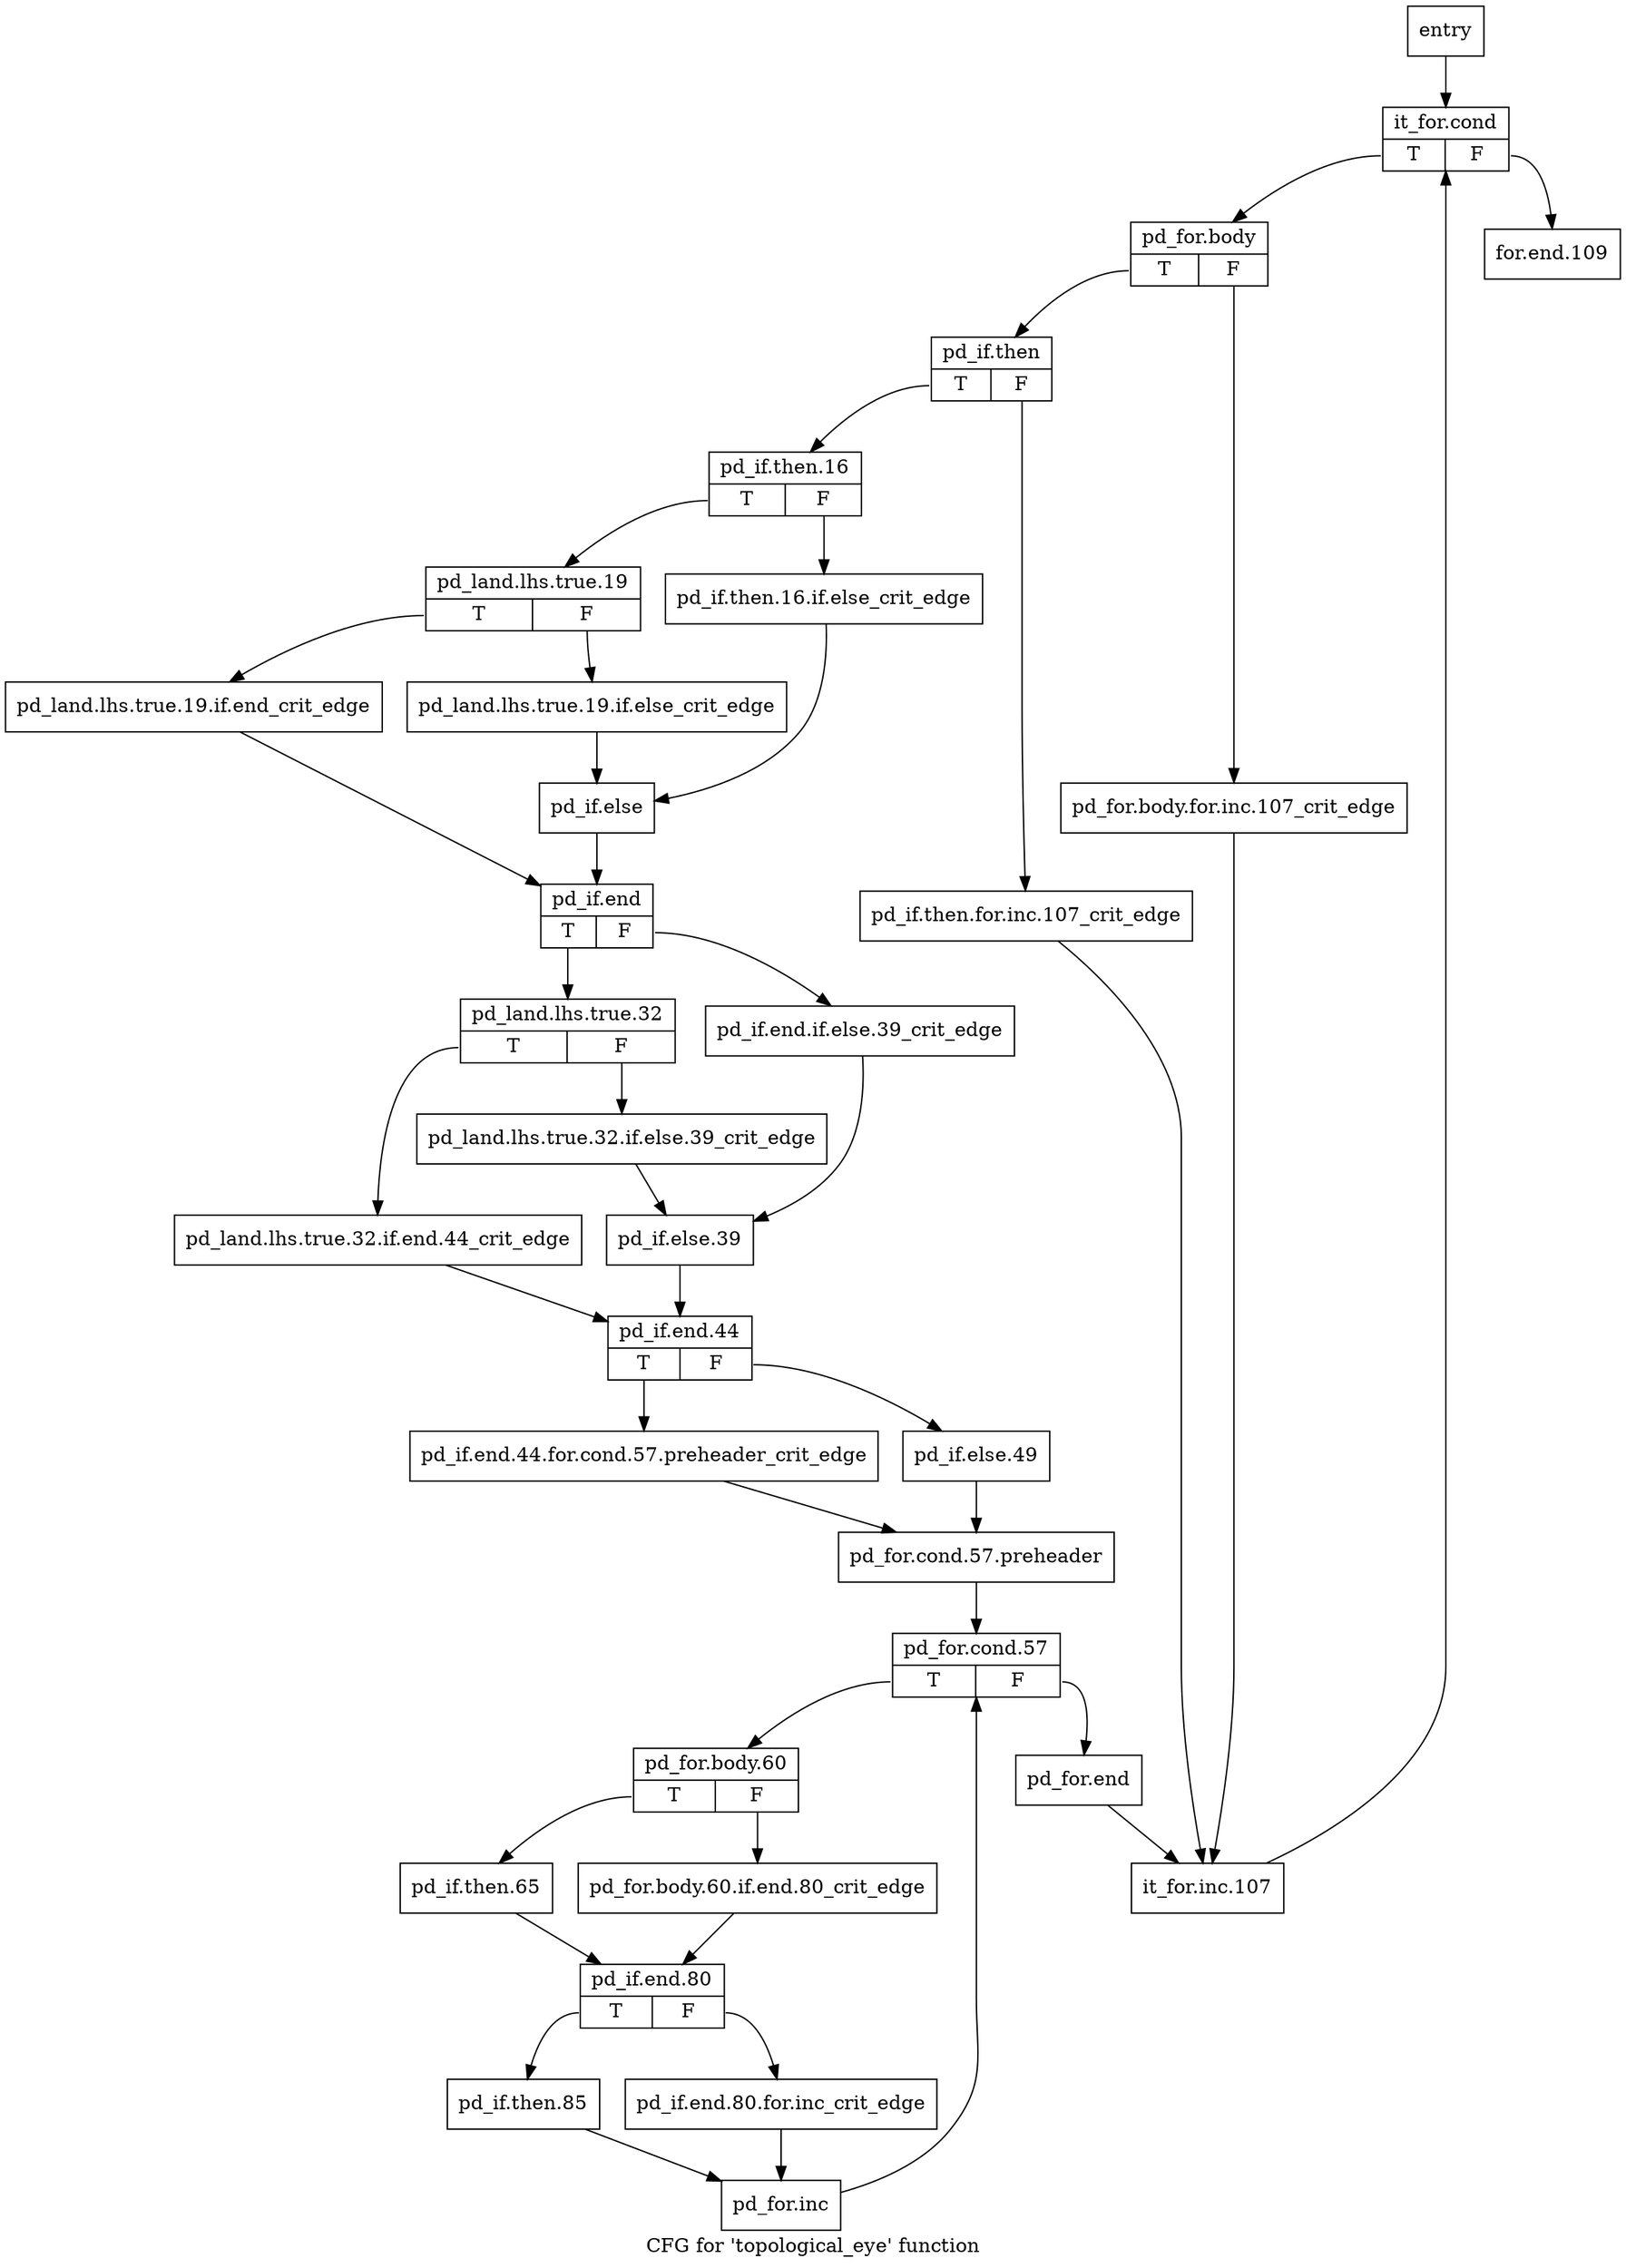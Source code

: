 digraph "CFG for 'topological_eye' function" {
	label="CFG for 'topological_eye' function";

	Node0x306cd70 [shape=record,label="{entry}"];
	Node0x306cd70 -> Node0x306cdc0;
	Node0x306cdc0 [shape=record,label="{it_for.cond|{<s0>T|<s1>F}}"];
	Node0x306cdc0:s0 -> Node0x306ce10;
	Node0x306cdc0:s1 -> Node0x306d770;
	Node0x306ce10 [shape=record,label="{pd_for.body|{<s0>T|<s1>F}}"];
	Node0x306ce10:s0 -> Node0x306ceb0;
	Node0x306ce10:s1 -> Node0x306ce60;
	Node0x306ce60 [shape=record,label="{pd_for.body.for.inc.107_crit_edge}"];
	Node0x306ce60 -> Node0x306d720;
	Node0x306ceb0 [shape=record,label="{pd_if.then|{<s0>T|<s1>F}}"];
	Node0x306ceb0:s0 -> Node0x306cf50;
	Node0x306ceb0:s1 -> Node0x306cf00;
	Node0x306cf00 [shape=record,label="{pd_if.then.for.inc.107_crit_edge}"];
	Node0x306cf00 -> Node0x306d720;
	Node0x306cf50 [shape=record,label="{pd_if.then.16|{<s0>T|<s1>F}}"];
	Node0x306cf50:s0 -> Node0x306cff0;
	Node0x306cf50:s1 -> Node0x306cfa0;
	Node0x306cfa0 [shape=record,label="{pd_if.then.16.if.else_crit_edge}"];
	Node0x306cfa0 -> Node0x306d0e0;
	Node0x306cff0 [shape=record,label="{pd_land.lhs.true.19|{<s0>T|<s1>F}}"];
	Node0x306cff0:s0 -> Node0x306d090;
	Node0x306cff0:s1 -> Node0x306d040;
	Node0x306d040 [shape=record,label="{pd_land.lhs.true.19.if.else_crit_edge}"];
	Node0x306d040 -> Node0x306d0e0;
	Node0x306d090 [shape=record,label="{pd_land.lhs.true.19.if.end_crit_edge}"];
	Node0x306d090 -> Node0x306d130;
	Node0x306d0e0 [shape=record,label="{pd_if.else}"];
	Node0x306d0e0 -> Node0x306d130;
	Node0x306d130 [shape=record,label="{pd_if.end|{<s0>T|<s1>F}}"];
	Node0x306d130:s0 -> Node0x306d1d0;
	Node0x306d130:s1 -> Node0x306d180;
	Node0x306d180 [shape=record,label="{pd_if.end.if.else.39_crit_edge}"];
	Node0x306d180 -> Node0x306d2c0;
	Node0x306d1d0 [shape=record,label="{pd_land.lhs.true.32|{<s0>T|<s1>F}}"];
	Node0x306d1d0:s0 -> Node0x306d270;
	Node0x306d1d0:s1 -> Node0x306d220;
	Node0x306d220 [shape=record,label="{pd_land.lhs.true.32.if.else.39_crit_edge}"];
	Node0x306d220 -> Node0x306d2c0;
	Node0x306d270 [shape=record,label="{pd_land.lhs.true.32.if.end.44_crit_edge}"];
	Node0x306d270 -> Node0x306d310;
	Node0x306d2c0 [shape=record,label="{pd_if.else.39}"];
	Node0x306d2c0 -> Node0x306d310;
	Node0x306d310 [shape=record,label="{pd_if.end.44|{<s0>T|<s1>F}}"];
	Node0x306d310:s0 -> Node0x306d360;
	Node0x306d310:s1 -> Node0x306d3b0;
	Node0x306d360 [shape=record,label="{pd_if.end.44.for.cond.57.preheader_crit_edge}"];
	Node0x306d360 -> Node0x306d400;
	Node0x306d3b0 [shape=record,label="{pd_if.else.49}"];
	Node0x306d3b0 -> Node0x306d400;
	Node0x306d400 [shape=record,label="{pd_for.cond.57.preheader}"];
	Node0x306d400 -> Node0x306d450;
	Node0x306d450 [shape=record,label="{pd_for.cond.57|{<s0>T|<s1>F}}"];
	Node0x306d450:s0 -> Node0x306d4a0;
	Node0x306d450:s1 -> Node0x306d6d0;
	Node0x306d4a0 [shape=record,label="{pd_for.body.60|{<s0>T|<s1>F}}"];
	Node0x306d4a0:s0 -> Node0x306d540;
	Node0x306d4a0:s1 -> Node0x306d4f0;
	Node0x306d4f0 [shape=record,label="{pd_for.body.60.if.end.80_crit_edge}"];
	Node0x306d4f0 -> Node0x306d590;
	Node0x306d540 [shape=record,label="{pd_if.then.65}"];
	Node0x306d540 -> Node0x306d590;
	Node0x306d590 [shape=record,label="{pd_if.end.80|{<s0>T|<s1>F}}"];
	Node0x306d590:s0 -> Node0x306d630;
	Node0x306d590:s1 -> Node0x306d5e0;
	Node0x306d5e0 [shape=record,label="{pd_if.end.80.for.inc_crit_edge}"];
	Node0x306d5e0 -> Node0x306d680;
	Node0x306d630 [shape=record,label="{pd_if.then.85}"];
	Node0x306d630 -> Node0x306d680;
	Node0x306d680 [shape=record,label="{pd_for.inc}"];
	Node0x306d680 -> Node0x306d450;
	Node0x306d6d0 [shape=record,label="{pd_for.end}"];
	Node0x306d6d0 -> Node0x306d720;
	Node0x306d720 [shape=record,label="{it_for.inc.107}"];
	Node0x306d720 -> Node0x306cdc0;
	Node0x306d770 [shape=record,label="{for.end.109}"];
}
